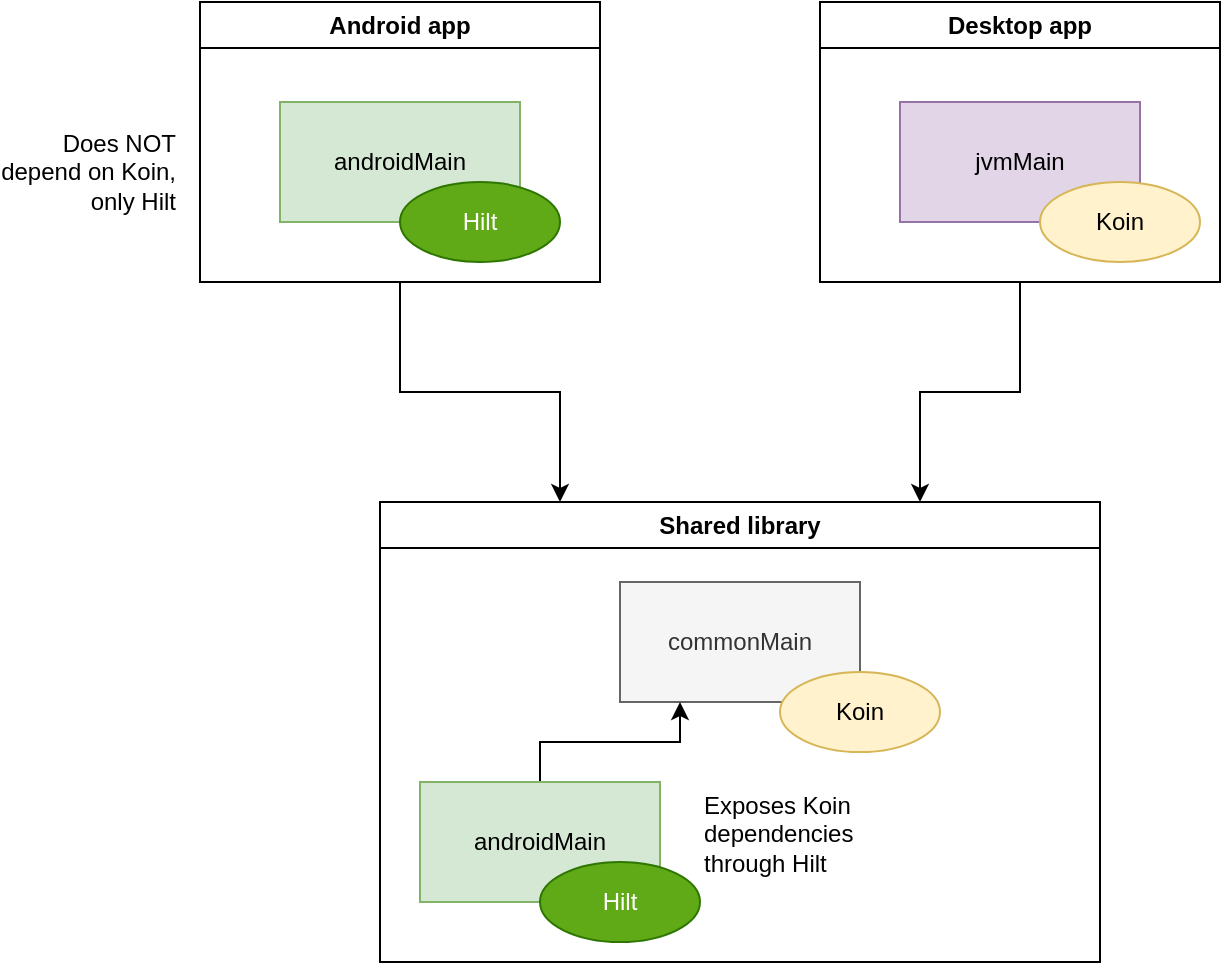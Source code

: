 <mxfile version="21.2.3" type="device">
  <diagram name="Page-1" id="wKJebOKrnrgbRVof3aQE">
    <mxGraphModel dx="2074" dy="756" grid="1" gridSize="10" guides="1" tooltips="1" connect="1" arrows="1" fold="1" page="1" pageScale="1" pageWidth="827" pageHeight="1169" math="0" shadow="0">
      <root>
        <mxCell id="0" />
        <mxCell id="1" parent="0" />
        <mxCell id="I7mu66cCPgJdqowpahpK-2" value="Shared library" style="swimlane;whiteSpace=wrap;html=1;" vertex="1" parent="1">
          <mxGeometry x="240" y="310" width="360" height="230" as="geometry" />
        </mxCell>
        <mxCell id="I7mu66cCPgJdqowpahpK-1" value="commonMain" style="rounded=0;whiteSpace=wrap;html=1;fillColor=#f5f5f5;strokeColor=#666666;fontColor=#333333;" vertex="1" parent="I7mu66cCPgJdqowpahpK-2">
          <mxGeometry x="120" y="40" width="120" height="60" as="geometry" />
        </mxCell>
        <mxCell id="I7mu66cCPgJdqowpahpK-18" style="edgeStyle=orthogonalEdgeStyle;rounded=0;orthogonalLoop=1;jettySize=auto;html=1;entryX=0.25;entryY=1;entryDx=0;entryDy=0;" edge="1" parent="I7mu66cCPgJdqowpahpK-2" source="I7mu66cCPgJdqowpahpK-12" target="I7mu66cCPgJdqowpahpK-1">
          <mxGeometry relative="1" as="geometry" />
        </mxCell>
        <mxCell id="I7mu66cCPgJdqowpahpK-12" value="androidMain" style="rounded=0;whiteSpace=wrap;html=1;fillColor=#d5e8d4;strokeColor=#82b366;" vertex="1" parent="I7mu66cCPgJdqowpahpK-2">
          <mxGeometry x="20" y="140" width="120" height="60" as="geometry" />
        </mxCell>
        <mxCell id="I7mu66cCPgJdqowpahpK-13" value="Hilt" style="ellipse;whiteSpace=wrap;html=1;fillColor=#60a917;fontColor=#ffffff;strokeColor=#2D7600;" vertex="1" parent="I7mu66cCPgJdqowpahpK-2">
          <mxGeometry x="80" y="180" width="80" height="40" as="geometry" />
        </mxCell>
        <mxCell id="I7mu66cCPgJdqowpahpK-14" value="Koin" style="ellipse;whiteSpace=wrap;html=1;fillColor=#fff2cc;strokeColor=#d6b656;" vertex="1" parent="I7mu66cCPgJdqowpahpK-2">
          <mxGeometry x="200" y="85" width="80" height="40" as="geometry" />
        </mxCell>
        <mxCell id="I7mu66cCPgJdqowpahpK-20" value="Exposes Koin dependencies through Hilt" style="text;html=1;strokeColor=none;fillColor=none;align=left;verticalAlign=middle;whiteSpace=wrap;rounded=0;" vertex="1" parent="I7mu66cCPgJdqowpahpK-2">
          <mxGeometry x="160" y="151" width="90" height="30" as="geometry" />
        </mxCell>
        <mxCell id="I7mu66cCPgJdqowpahpK-16" style="edgeStyle=orthogonalEdgeStyle;rounded=0;orthogonalLoop=1;jettySize=auto;html=1;entryX=0.25;entryY=0;entryDx=0;entryDy=0;" edge="1" parent="1" source="I7mu66cCPgJdqowpahpK-3" target="I7mu66cCPgJdqowpahpK-2">
          <mxGeometry relative="1" as="geometry" />
        </mxCell>
        <mxCell id="I7mu66cCPgJdqowpahpK-3" value="Android app" style="swimlane;whiteSpace=wrap;html=1;" vertex="1" parent="1">
          <mxGeometry x="150" y="60" width="200" height="140" as="geometry" />
        </mxCell>
        <mxCell id="I7mu66cCPgJdqowpahpK-5" value="androidMain" style="rounded=0;whiteSpace=wrap;html=1;fillColor=#d5e8d4;strokeColor=#82b366;" vertex="1" parent="I7mu66cCPgJdqowpahpK-3">
          <mxGeometry x="40" y="50" width="120" height="60" as="geometry" />
        </mxCell>
        <mxCell id="I7mu66cCPgJdqowpahpK-7" value="Hilt" style="ellipse;whiteSpace=wrap;html=1;fillColor=#60a917;fontColor=#ffffff;strokeColor=#2D7600;" vertex="1" parent="I7mu66cCPgJdqowpahpK-3">
          <mxGeometry x="100" y="90" width="80" height="40" as="geometry" />
        </mxCell>
        <mxCell id="I7mu66cCPgJdqowpahpK-17" style="edgeStyle=orthogonalEdgeStyle;rounded=0;orthogonalLoop=1;jettySize=auto;html=1;entryX=0.75;entryY=0;entryDx=0;entryDy=0;" edge="1" parent="1" source="I7mu66cCPgJdqowpahpK-4" target="I7mu66cCPgJdqowpahpK-2">
          <mxGeometry relative="1" as="geometry" />
        </mxCell>
        <mxCell id="I7mu66cCPgJdqowpahpK-4" value="Desktop app" style="swimlane;whiteSpace=wrap;html=1;" vertex="1" parent="1">
          <mxGeometry x="460" y="60" width="200" height="140" as="geometry" />
        </mxCell>
        <mxCell id="I7mu66cCPgJdqowpahpK-6" value="jvmMain" style="rounded=0;whiteSpace=wrap;html=1;fillColor=#e1d5e7;strokeColor=#9673a6;" vertex="1" parent="I7mu66cCPgJdqowpahpK-4">
          <mxGeometry x="40" y="50" width="120" height="60" as="geometry" />
        </mxCell>
        <mxCell id="I7mu66cCPgJdqowpahpK-11" value="Koin" style="ellipse;whiteSpace=wrap;html=1;fillColor=#fff2cc;strokeColor=#d6b656;" vertex="1" parent="I7mu66cCPgJdqowpahpK-4">
          <mxGeometry x="110" y="90" width="80" height="40" as="geometry" />
        </mxCell>
        <mxCell id="I7mu66cCPgJdqowpahpK-19" value="Does NOT depend on Koin, only Hilt" style="text;html=1;strokeColor=none;fillColor=none;align=right;verticalAlign=middle;whiteSpace=wrap;rounded=0;" vertex="1" parent="1">
          <mxGeometry x="50" y="130" width="90" height="30" as="geometry" />
        </mxCell>
      </root>
    </mxGraphModel>
  </diagram>
</mxfile>
